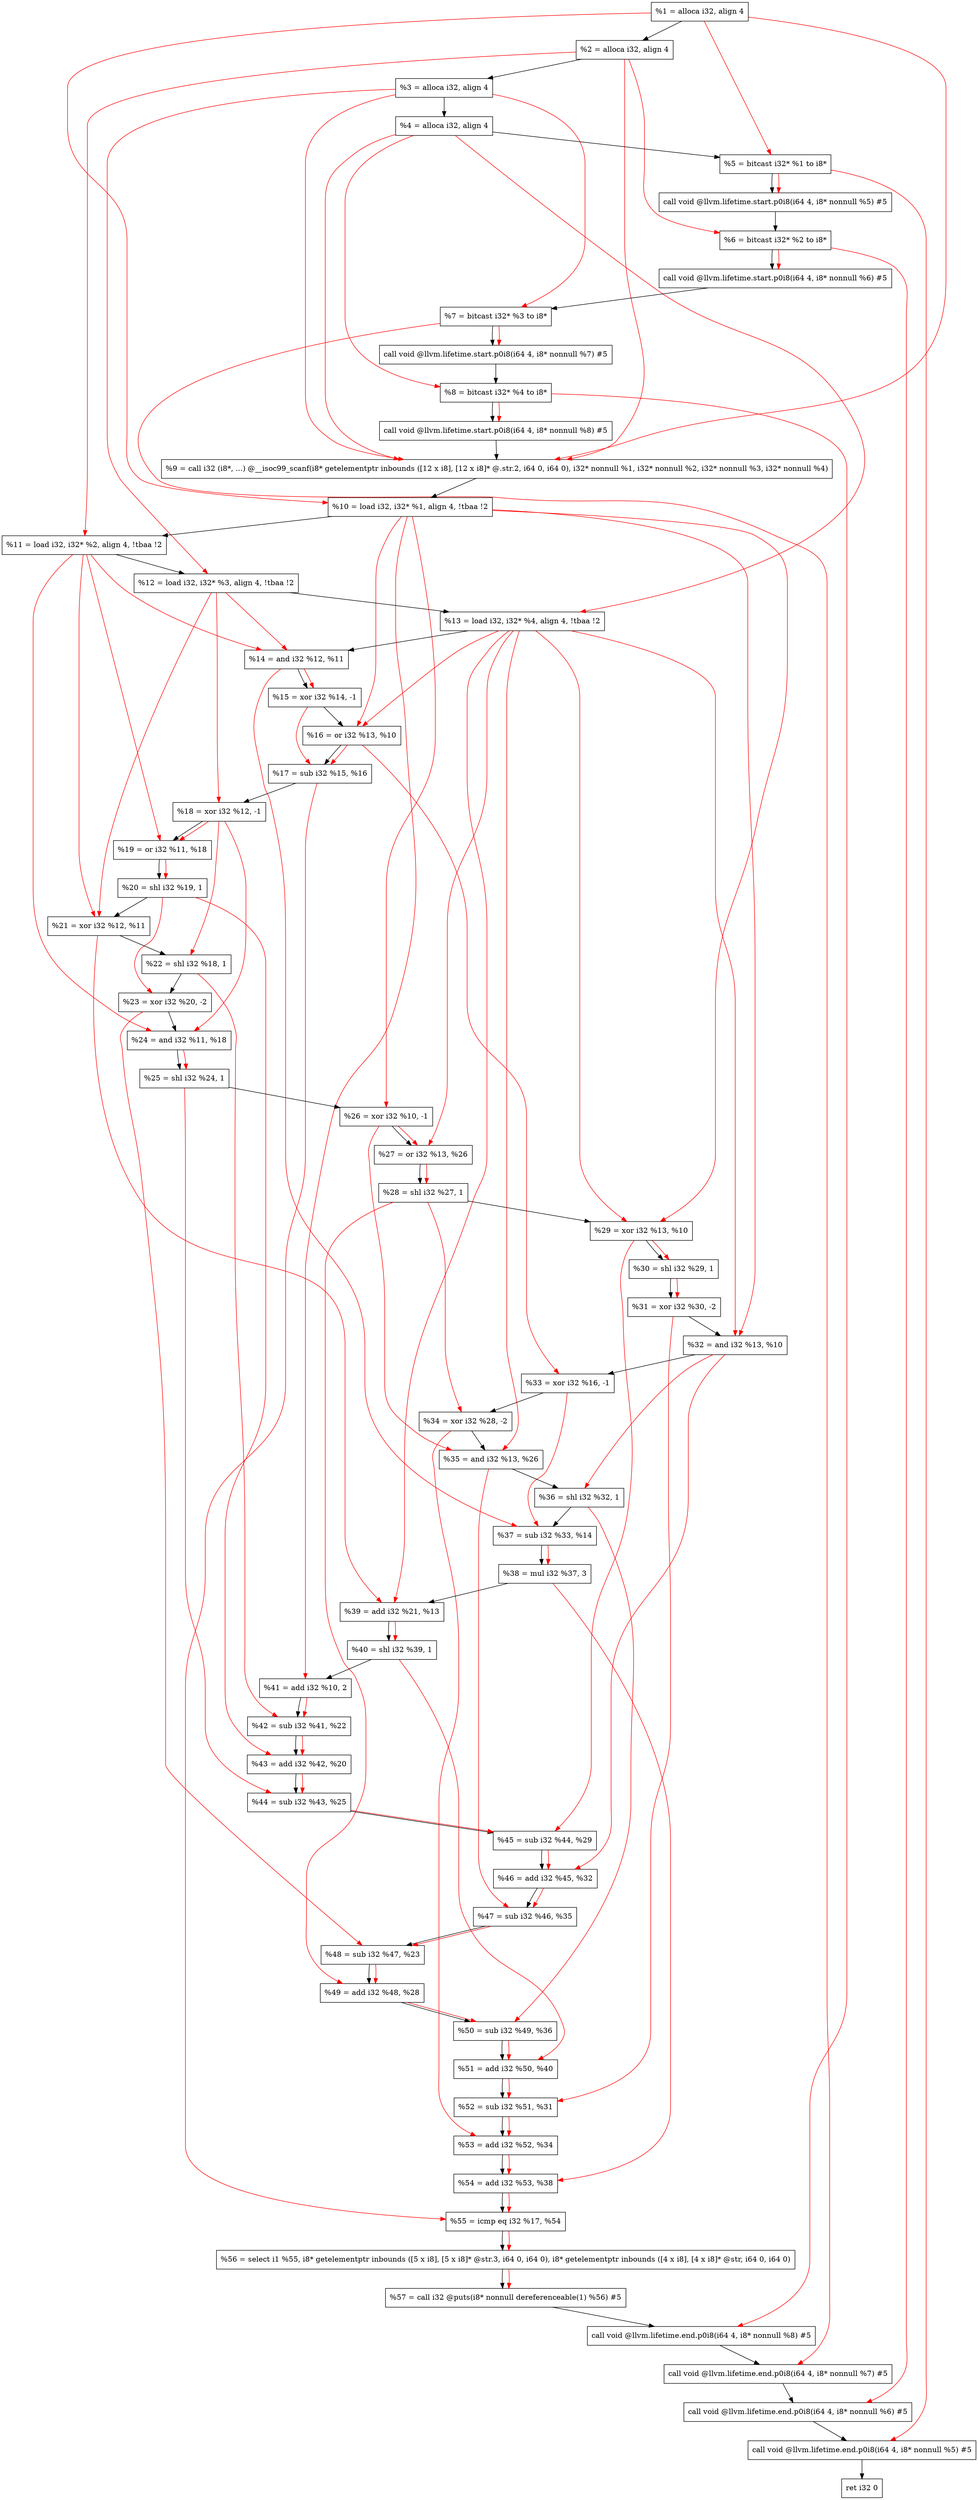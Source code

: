 digraph "DFG for'main' function" {
	Node0x198dcf8[shape=record, label="  %1 = alloca i32, align 4"];
	Node0x198dd78[shape=record, label="  %2 = alloca i32, align 4"];
	Node0x198de08[shape=record, label="  %3 = alloca i32, align 4"];
	Node0x198de68[shape=record, label="  %4 = alloca i32, align 4"];
	Node0x198df18[shape=record, label="  %5 = bitcast i32* %1 to i8*"];
	Node0x198e348[shape=record, label="  call void @llvm.lifetime.start.p0i8(i64 4, i8* nonnull %5) #5"];
	Node0x198e428[shape=record, label="  %6 = bitcast i32* %2 to i8*"];
	Node0x198e528[shape=record, label="  call void @llvm.lifetime.start.p0i8(i64 4, i8* nonnull %6) #5"];
	Node0x198e5e8[shape=record, label="  %7 = bitcast i32* %3 to i8*"];
	Node0x198e698[shape=record, label="  call void @llvm.lifetime.start.p0i8(i64 4, i8* nonnull %7) #5"];
	Node0x198e758[shape=record, label="  %8 = bitcast i32* %4 to i8*"];
	Node0x198e808[shape=record, label="  call void @llvm.lifetime.start.p0i8(i64 4, i8* nonnull %8) #5"];
	Node0x1988ba0[shape=record, label="  %9 = call i32 (i8*, ...) @__isoc99_scanf(i8* getelementptr inbounds ([12 x i8], [12 x i8]* @.str.2, i64 0, i64 0), i32* nonnull %1, i32* nonnull %2, i32* nonnull %3, i32* nonnull %4)"];
	Node0x198ea08[shape=record, label="  %10 = load i32, i32* %1, align 4, !tbaa !2"];
	Node0x198f978[shape=record, label="  %11 = load i32, i32* %2, align 4, !tbaa !2"];
	Node0x198ffe8[shape=record, label="  %12 = load i32, i32* %3, align 4, !tbaa !2"];
	Node0x1990048[shape=record, label="  %13 = load i32, i32* %4, align 4, !tbaa !2"];
	Node0x19900c0[shape=record, label="  %14 = and i32 %12, %11"];
	Node0x1990130[shape=record, label="  %15 = xor i32 %14, -1"];
	Node0x19901a0[shape=record, label="  %16 = or i32 %13, %10"];
	Node0x1990210[shape=record, label="  %17 = sub i32 %15, %16"];
	Node0x1990280[shape=record, label="  %18 = xor i32 %12, -1"];
	Node0x19902f0[shape=record, label="  %19 = or i32 %11, %18"];
	Node0x1990360[shape=record, label="  %20 = shl i32 %19, 1"];
	Node0x19903d0[shape=record, label="  %21 = xor i32 %12, %11"];
	Node0x1990440[shape=record, label="  %22 = shl i32 %18, 1"];
	Node0x19904b0[shape=record, label="  %23 = xor i32 %20, -2"];
	Node0x1990520[shape=record, label="  %24 = and i32 %11, %18"];
	Node0x1990590[shape=record, label="  %25 = shl i32 %24, 1"];
	Node0x1990600[shape=record, label="  %26 = xor i32 %10, -1"];
	Node0x1990670[shape=record, label="  %27 = or i32 %13, %26"];
	Node0x19906e0[shape=record, label="  %28 = shl i32 %27, 1"];
	Node0x1990750[shape=record, label="  %29 = xor i32 %13, %10"];
	Node0x19907c0[shape=record, label="  %30 = shl i32 %29, 1"];
	Node0x1990830[shape=record, label="  %31 = xor i32 %30, -2"];
	Node0x19908a0[shape=record, label="  %32 = and i32 %13, %10"];
	Node0x1990910[shape=record, label="  %33 = xor i32 %16, -1"];
	Node0x1990980[shape=record, label="  %34 = xor i32 %28, -2"];
	Node0x19909f0[shape=record, label="  %35 = and i32 %13, %26"];
	Node0x1990a60[shape=record, label="  %36 = shl i32 %32, 1"];
	Node0x1990ad0[shape=record, label="  %37 = sub i32 %33, %14"];
	Node0x1990b40[shape=record, label="  %38 = mul i32 %37, 3"];
	Node0x1990bb0[shape=record, label="  %39 = add i32 %21, %13"];
	Node0x1990c20[shape=record, label="  %40 = shl i32 %39, 1"];
	Node0x1990c90[shape=record, label="  %41 = add i32 %10, 2"];
	Node0x1990d00[shape=record, label="  %42 = sub i32 %41, %22"];
	Node0x1990d70[shape=record, label="  %43 = add i32 %42, %20"];
	Node0x1990de0[shape=record, label="  %44 = sub i32 %43, %25"];
	Node0x1990e50[shape=record, label="  %45 = sub i32 %44, %29"];
	Node0x1990ec0[shape=record, label="  %46 = add i32 %45, %32"];
	Node0x1990f30[shape=record, label="  %47 = sub i32 %46, %35"];
	Node0x1990fa0[shape=record, label="  %48 = sub i32 %47, %23"];
	Node0x1991010[shape=record, label="  %49 = add i32 %48, %28"];
	Node0x1991080[shape=record, label="  %50 = sub i32 %49, %36"];
	Node0x19910f0[shape=record, label="  %51 = add i32 %50, %40"];
	Node0x1991160[shape=record, label="  %52 = sub i32 %51, %31"];
	Node0x19911d0[shape=record, label="  %53 = add i32 %52, %34"];
	Node0x1991240[shape=record, label="  %54 = add i32 %53, %38"];
	Node0x19912b0[shape=record, label="  %55 = icmp eq i32 %17, %54"];
	Node0x192d8b8[shape=record, label="  %56 = select i1 %55, i8* getelementptr inbounds ([5 x i8], [5 x i8]* @str.3, i64 0, i64 0), i8* getelementptr inbounds ([4 x i8], [4 x i8]* @str, i64 0, i64 0)"];
	Node0x1991340[shape=record, label="  %57 = call i32 @puts(i8* nonnull dereferenceable(1) %56) #5"];
	Node0x19915e8[shape=record, label="  call void @llvm.lifetime.end.p0i8(i64 4, i8* nonnull %8) #5"];
	Node0x1991748[shape=record, label="  call void @llvm.lifetime.end.p0i8(i64 4, i8* nonnull %7) #5"];
	Node0x1991858[shape=record, label="  call void @llvm.lifetime.end.p0i8(i64 4, i8* nonnull %6) #5"];
	Node0x1991968[shape=record, label="  call void @llvm.lifetime.end.p0i8(i64 4, i8* nonnull %5) #5"];
	Node0x1991a28[shape=record, label="  ret i32 0"];
	Node0x198dcf8 -> Node0x198dd78;
	Node0x198dd78 -> Node0x198de08;
	Node0x198de08 -> Node0x198de68;
	Node0x198de68 -> Node0x198df18;
	Node0x198df18 -> Node0x198e348;
	Node0x198e348 -> Node0x198e428;
	Node0x198e428 -> Node0x198e528;
	Node0x198e528 -> Node0x198e5e8;
	Node0x198e5e8 -> Node0x198e698;
	Node0x198e698 -> Node0x198e758;
	Node0x198e758 -> Node0x198e808;
	Node0x198e808 -> Node0x1988ba0;
	Node0x1988ba0 -> Node0x198ea08;
	Node0x198ea08 -> Node0x198f978;
	Node0x198f978 -> Node0x198ffe8;
	Node0x198ffe8 -> Node0x1990048;
	Node0x1990048 -> Node0x19900c0;
	Node0x19900c0 -> Node0x1990130;
	Node0x1990130 -> Node0x19901a0;
	Node0x19901a0 -> Node0x1990210;
	Node0x1990210 -> Node0x1990280;
	Node0x1990280 -> Node0x19902f0;
	Node0x19902f0 -> Node0x1990360;
	Node0x1990360 -> Node0x19903d0;
	Node0x19903d0 -> Node0x1990440;
	Node0x1990440 -> Node0x19904b0;
	Node0x19904b0 -> Node0x1990520;
	Node0x1990520 -> Node0x1990590;
	Node0x1990590 -> Node0x1990600;
	Node0x1990600 -> Node0x1990670;
	Node0x1990670 -> Node0x19906e0;
	Node0x19906e0 -> Node0x1990750;
	Node0x1990750 -> Node0x19907c0;
	Node0x19907c0 -> Node0x1990830;
	Node0x1990830 -> Node0x19908a0;
	Node0x19908a0 -> Node0x1990910;
	Node0x1990910 -> Node0x1990980;
	Node0x1990980 -> Node0x19909f0;
	Node0x19909f0 -> Node0x1990a60;
	Node0x1990a60 -> Node0x1990ad0;
	Node0x1990ad0 -> Node0x1990b40;
	Node0x1990b40 -> Node0x1990bb0;
	Node0x1990bb0 -> Node0x1990c20;
	Node0x1990c20 -> Node0x1990c90;
	Node0x1990c90 -> Node0x1990d00;
	Node0x1990d00 -> Node0x1990d70;
	Node0x1990d70 -> Node0x1990de0;
	Node0x1990de0 -> Node0x1990e50;
	Node0x1990e50 -> Node0x1990ec0;
	Node0x1990ec0 -> Node0x1990f30;
	Node0x1990f30 -> Node0x1990fa0;
	Node0x1990fa0 -> Node0x1991010;
	Node0x1991010 -> Node0x1991080;
	Node0x1991080 -> Node0x19910f0;
	Node0x19910f0 -> Node0x1991160;
	Node0x1991160 -> Node0x19911d0;
	Node0x19911d0 -> Node0x1991240;
	Node0x1991240 -> Node0x19912b0;
	Node0x19912b0 -> Node0x192d8b8;
	Node0x192d8b8 -> Node0x1991340;
	Node0x1991340 -> Node0x19915e8;
	Node0x19915e8 -> Node0x1991748;
	Node0x1991748 -> Node0x1991858;
	Node0x1991858 -> Node0x1991968;
	Node0x1991968 -> Node0x1991a28;
edge [color=red]
	Node0x198dcf8 -> Node0x198df18;
	Node0x198df18 -> Node0x198e348;
	Node0x198dd78 -> Node0x198e428;
	Node0x198e428 -> Node0x198e528;
	Node0x198de08 -> Node0x198e5e8;
	Node0x198e5e8 -> Node0x198e698;
	Node0x198de68 -> Node0x198e758;
	Node0x198e758 -> Node0x198e808;
	Node0x198dcf8 -> Node0x1988ba0;
	Node0x198dd78 -> Node0x1988ba0;
	Node0x198de08 -> Node0x1988ba0;
	Node0x198de68 -> Node0x1988ba0;
	Node0x198dcf8 -> Node0x198ea08;
	Node0x198dd78 -> Node0x198f978;
	Node0x198de08 -> Node0x198ffe8;
	Node0x198de68 -> Node0x1990048;
	Node0x198ffe8 -> Node0x19900c0;
	Node0x198f978 -> Node0x19900c0;
	Node0x19900c0 -> Node0x1990130;
	Node0x1990048 -> Node0x19901a0;
	Node0x198ea08 -> Node0x19901a0;
	Node0x1990130 -> Node0x1990210;
	Node0x19901a0 -> Node0x1990210;
	Node0x198ffe8 -> Node0x1990280;
	Node0x198f978 -> Node0x19902f0;
	Node0x1990280 -> Node0x19902f0;
	Node0x19902f0 -> Node0x1990360;
	Node0x198ffe8 -> Node0x19903d0;
	Node0x198f978 -> Node0x19903d0;
	Node0x1990280 -> Node0x1990440;
	Node0x1990360 -> Node0x19904b0;
	Node0x198f978 -> Node0x1990520;
	Node0x1990280 -> Node0x1990520;
	Node0x1990520 -> Node0x1990590;
	Node0x198ea08 -> Node0x1990600;
	Node0x1990048 -> Node0x1990670;
	Node0x1990600 -> Node0x1990670;
	Node0x1990670 -> Node0x19906e0;
	Node0x1990048 -> Node0x1990750;
	Node0x198ea08 -> Node0x1990750;
	Node0x1990750 -> Node0x19907c0;
	Node0x19907c0 -> Node0x1990830;
	Node0x1990048 -> Node0x19908a0;
	Node0x198ea08 -> Node0x19908a0;
	Node0x19901a0 -> Node0x1990910;
	Node0x19906e0 -> Node0x1990980;
	Node0x1990048 -> Node0x19909f0;
	Node0x1990600 -> Node0x19909f0;
	Node0x19908a0 -> Node0x1990a60;
	Node0x1990910 -> Node0x1990ad0;
	Node0x19900c0 -> Node0x1990ad0;
	Node0x1990ad0 -> Node0x1990b40;
	Node0x19903d0 -> Node0x1990bb0;
	Node0x1990048 -> Node0x1990bb0;
	Node0x1990bb0 -> Node0x1990c20;
	Node0x198ea08 -> Node0x1990c90;
	Node0x1990c90 -> Node0x1990d00;
	Node0x1990440 -> Node0x1990d00;
	Node0x1990d00 -> Node0x1990d70;
	Node0x1990360 -> Node0x1990d70;
	Node0x1990d70 -> Node0x1990de0;
	Node0x1990590 -> Node0x1990de0;
	Node0x1990de0 -> Node0x1990e50;
	Node0x1990750 -> Node0x1990e50;
	Node0x1990e50 -> Node0x1990ec0;
	Node0x19908a0 -> Node0x1990ec0;
	Node0x1990ec0 -> Node0x1990f30;
	Node0x19909f0 -> Node0x1990f30;
	Node0x1990f30 -> Node0x1990fa0;
	Node0x19904b0 -> Node0x1990fa0;
	Node0x1990fa0 -> Node0x1991010;
	Node0x19906e0 -> Node0x1991010;
	Node0x1991010 -> Node0x1991080;
	Node0x1990a60 -> Node0x1991080;
	Node0x1991080 -> Node0x19910f0;
	Node0x1990c20 -> Node0x19910f0;
	Node0x19910f0 -> Node0x1991160;
	Node0x1990830 -> Node0x1991160;
	Node0x1991160 -> Node0x19911d0;
	Node0x1990980 -> Node0x19911d0;
	Node0x19911d0 -> Node0x1991240;
	Node0x1990b40 -> Node0x1991240;
	Node0x1990210 -> Node0x19912b0;
	Node0x1991240 -> Node0x19912b0;
	Node0x19912b0 -> Node0x192d8b8;
	Node0x192d8b8 -> Node0x1991340;
	Node0x198e758 -> Node0x19915e8;
	Node0x198e5e8 -> Node0x1991748;
	Node0x198e428 -> Node0x1991858;
	Node0x198df18 -> Node0x1991968;
}
